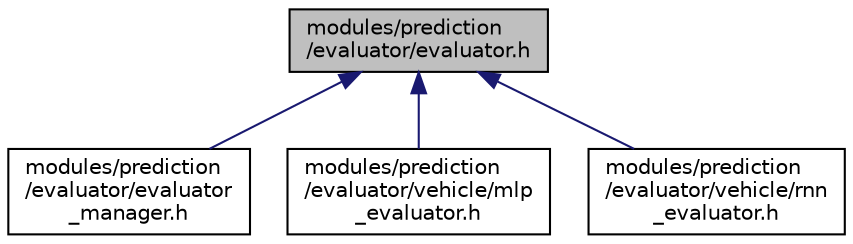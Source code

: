 digraph "modules/prediction/evaluator/evaluator.h"
{
  edge [fontname="Helvetica",fontsize="10",labelfontname="Helvetica",labelfontsize="10"];
  node [fontname="Helvetica",fontsize="10",shape=record];
  Node1 [label="modules/prediction\l/evaluator/evaluator.h",height=0.2,width=0.4,color="black", fillcolor="grey75", style="filled" fontcolor="black"];
  Node1 -> Node2 [dir="back",color="midnightblue",fontsize="10",style="solid",fontname="Helvetica"];
  Node2 [label="modules/prediction\l/evaluator/evaluator\l_manager.h",height=0.2,width=0.4,color="black", fillcolor="white", style="filled",URL="$evaluator__manager_8h.html",tooltip="Use evaluator manager to manage all evaluators. "];
  Node1 -> Node3 [dir="back",color="midnightblue",fontsize="10",style="solid",fontname="Helvetica"];
  Node3 [label="modules/prediction\l/evaluator/vehicle/mlp\l_evaluator.h",height=0.2,width=0.4,color="black", fillcolor="white", style="filled",URL="$mlp__evaluator_8h.html"];
  Node1 -> Node4 [dir="back",color="midnightblue",fontsize="10",style="solid",fontname="Helvetica"];
  Node4 [label="modules/prediction\l/evaluator/vehicle/rnn\l_evaluator.h",height=0.2,width=0.4,color="black", fillcolor="white", style="filled",URL="$rnn__evaluator_8h.html"];
}
